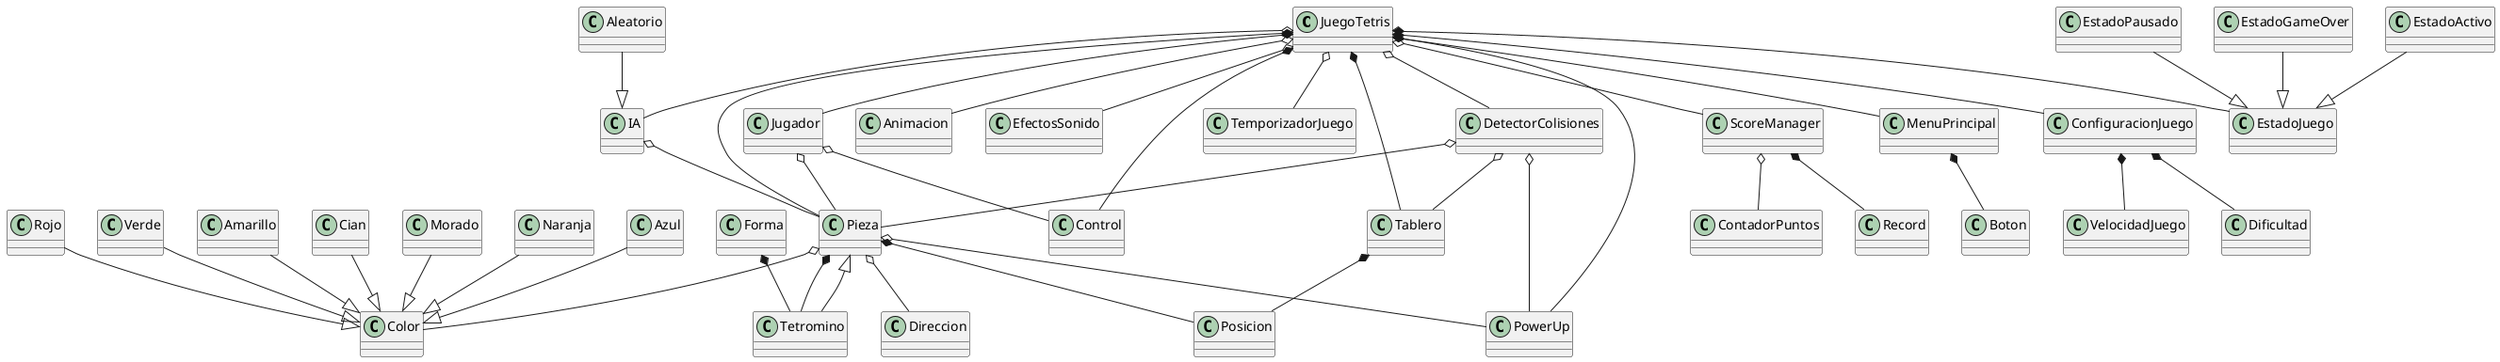 @startuml
class JuegoTetris
class Control
class Jugador
class Tablero
class Pieza
class Tetromino
class Forma
class Color
class Azul
class Rojo
class Verde
class Amarillo
class Cian
class Morado
class Naranja
class Animacion
class EfectosSonido
class Posicion
class Direccion
class ScoreManager
class TemporizadorJuego
class DetectorColisiones
class EstadoJuego
class EstadoActivo
class EstadoPausado
class EstadoGameOver
class MenuPrincipal
class Boton
class ConfiguracionJuego
class Dificultad
class VelocidadJuego
class PowerUp
class IA
class Aleatorio
class Record
class ContadorPuntos

JuegoTetris *-- Control
JuegoTetris *-- Jugador
JuegoTetris *-- Tablero
JuegoTetris *-- Pieza
JuegoTetris o-- ScoreManager
JuegoTetris o-- TemporizadorJuego
JuegoTetris o-- DetectorColisiones
JuegoTetris o-- Animacion
JuegoTetris o-- EfectosSonido
JuegoTetris *-- EstadoJuego
JuegoTetris *-- MenuPrincipal
JuegoTetris *-- ConfiguracionJuego
JuegoTetris *-- PowerUp
JuegoTetris o-- IA

Jugador o-- Control
Jugador o-- Pieza

Pieza *-- Tetromino
Pieza *-- Posicion
Pieza o-- Direccion
Pieza o-- Color
Pieza o-- PowerUp

Tablero *-- Posicion

Tetromino --|> Pieza
Forma *-- Tetromino

Azul --|> Color
Rojo --|> Color
Verde --|> Color
Amarillo --|> Color
Cian --|> Color
Morado --|> Color
Naranja --|> Color

EstadoActivo --|> EstadoJuego
EstadoPausado --|> EstadoJuego
EstadoGameOver --|> EstadoJuego

MenuPrincipal *-- Boton

ConfiguracionJuego *-- Dificultad
ConfiguracionJuego *-- VelocidadJuego

ScoreManager o-- ContadorPuntos
ScoreManager *-- Record

DetectorColisiones o-- Pieza
DetectorColisiones o-- Tablero
DetectorColisiones o-- PowerUp

Aleatorio --|> IA
IA o-- Pieza

@enduml

